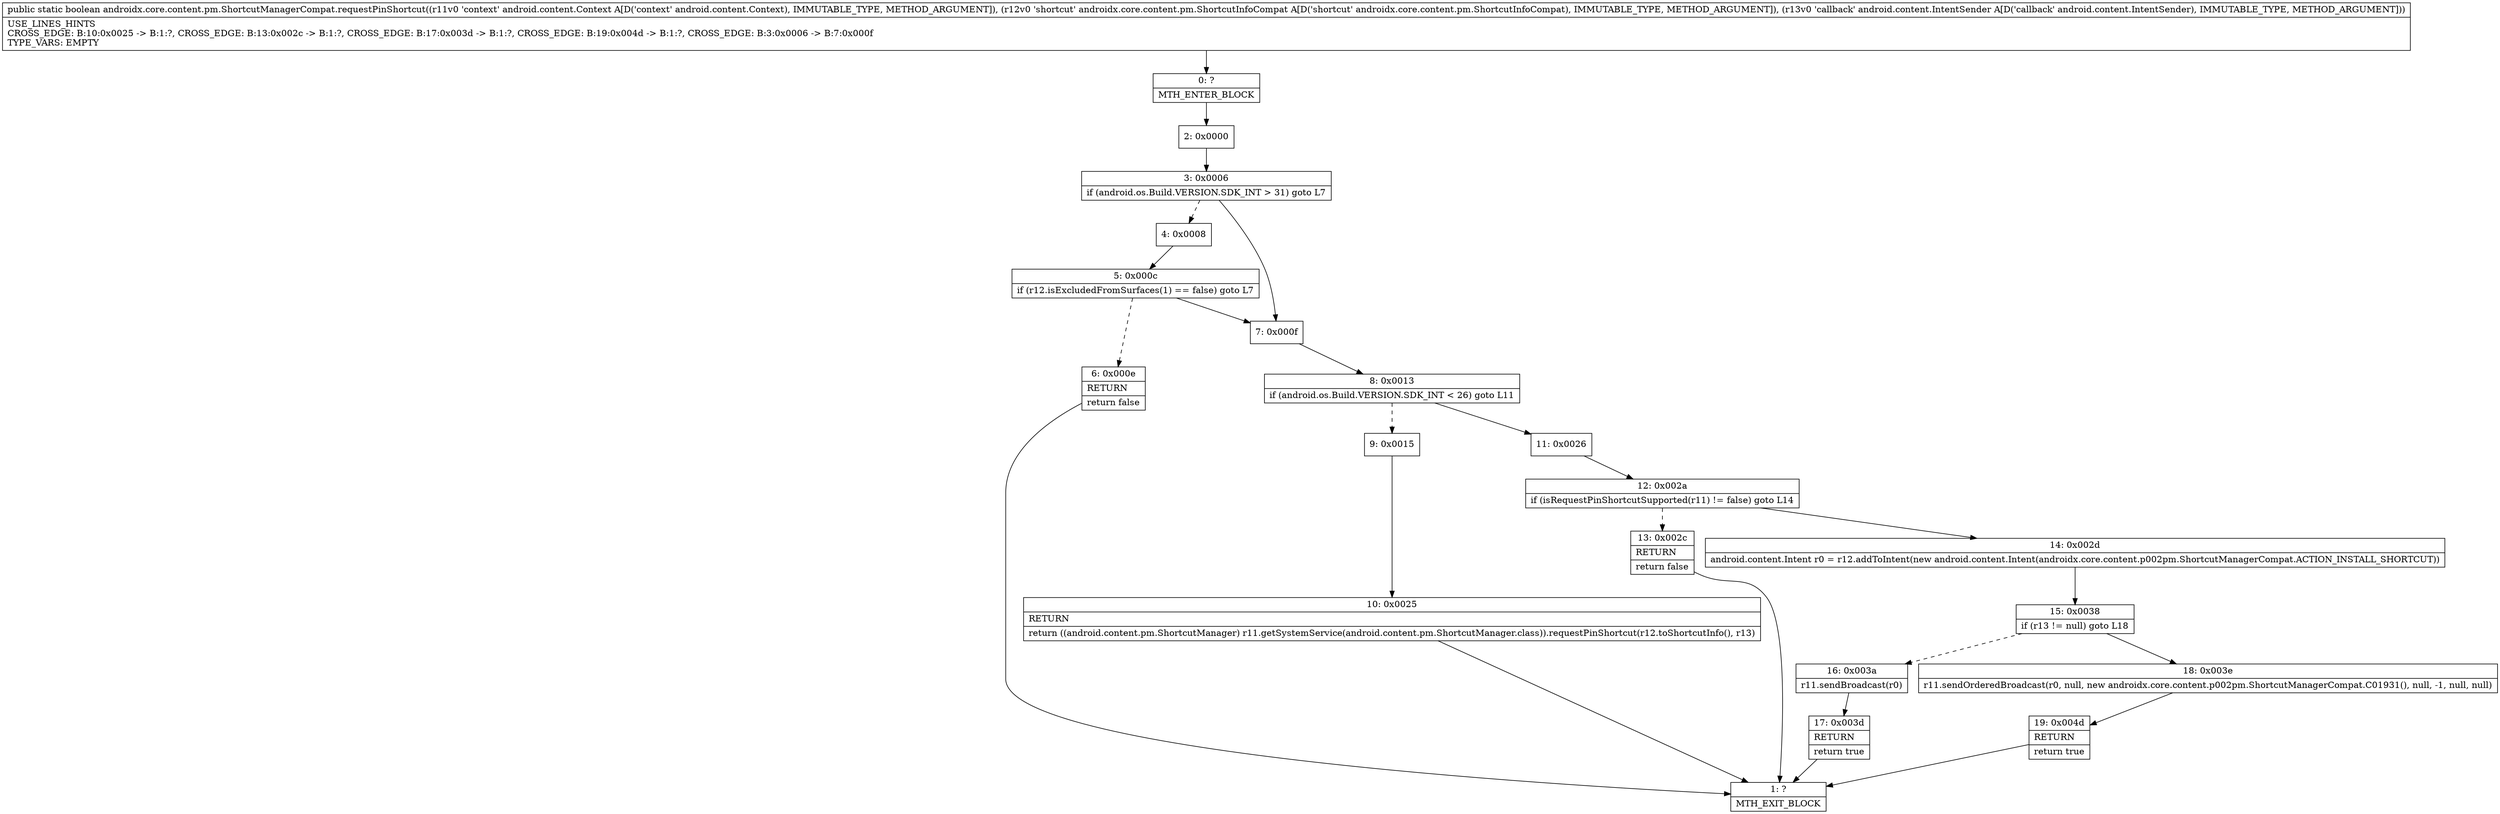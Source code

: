 digraph "CFG forandroidx.core.content.pm.ShortcutManagerCompat.requestPinShortcut(Landroid\/content\/Context;Landroidx\/core\/content\/pm\/ShortcutInfoCompat;Landroid\/content\/IntentSender;)Z" {
Node_0 [shape=record,label="{0\:\ ?|MTH_ENTER_BLOCK\l}"];
Node_2 [shape=record,label="{2\:\ 0x0000}"];
Node_3 [shape=record,label="{3\:\ 0x0006|if (android.os.Build.VERSION.SDK_INT \> 31) goto L7\l}"];
Node_4 [shape=record,label="{4\:\ 0x0008}"];
Node_5 [shape=record,label="{5\:\ 0x000c|if (r12.isExcludedFromSurfaces(1) == false) goto L7\l}"];
Node_6 [shape=record,label="{6\:\ 0x000e|RETURN\l|return false\l}"];
Node_1 [shape=record,label="{1\:\ ?|MTH_EXIT_BLOCK\l}"];
Node_7 [shape=record,label="{7\:\ 0x000f}"];
Node_8 [shape=record,label="{8\:\ 0x0013|if (android.os.Build.VERSION.SDK_INT \< 26) goto L11\l}"];
Node_9 [shape=record,label="{9\:\ 0x0015}"];
Node_10 [shape=record,label="{10\:\ 0x0025|RETURN\l|return ((android.content.pm.ShortcutManager) r11.getSystemService(android.content.pm.ShortcutManager.class)).requestPinShortcut(r12.toShortcutInfo(), r13)\l}"];
Node_11 [shape=record,label="{11\:\ 0x0026}"];
Node_12 [shape=record,label="{12\:\ 0x002a|if (isRequestPinShortcutSupported(r11) != false) goto L14\l}"];
Node_13 [shape=record,label="{13\:\ 0x002c|RETURN\l|return false\l}"];
Node_14 [shape=record,label="{14\:\ 0x002d|android.content.Intent r0 = r12.addToIntent(new android.content.Intent(androidx.core.content.p002pm.ShortcutManagerCompat.ACTION_INSTALL_SHORTCUT))\l}"];
Node_15 [shape=record,label="{15\:\ 0x0038|if (r13 != null) goto L18\l}"];
Node_16 [shape=record,label="{16\:\ 0x003a|r11.sendBroadcast(r0)\l}"];
Node_17 [shape=record,label="{17\:\ 0x003d|RETURN\l|return true\l}"];
Node_18 [shape=record,label="{18\:\ 0x003e|r11.sendOrderedBroadcast(r0, null, new androidx.core.content.p002pm.ShortcutManagerCompat.C01931(), null, \-1, null, null)\l}"];
Node_19 [shape=record,label="{19\:\ 0x004d|RETURN\l|return true\l}"];
MethodNode[shape=record,label="{public static boolean androidx.core.content.pm.ShortcutManagerCompat.requestPinShortcut((r11v0 'context' android.content.Context A[D('context' android.content.Context), IMMUTABLE_TYPE, METHOD_ARGUMENT]), (r12v0 'shortcut' androidx.core.content.pm.ShortcutInfoCompat A[D('shortcut' androidx.core.content.pm.ShortcutInfoCompat), IMMUTABLE_TYPE, METHOD_ARGUMENT]), (r13v0 'callback' android.content.IntentSender A[D('callback' android.content.IntentSender), IMMUTABLE_TYPE, METHOD_ARGUMENT]))  | USE_LINES_HINTS\lCROSS_EDGE: B:10:0x0025 \-\> B:1:?, CROSS_EDGE: B:13:0x002c \-\> B:1:?, CROSS_EDGE: B:17:0x003d \-\> B:1:?, CROSS_EDGE: B:19:0x004d \-\> B:1:?, CROSS_EDGE: B:3:0x0006 \-\> B:7:0x000f\lTYPE_VARS: EMPTY\l}"];
MethodNode -> Node_0;Node_0 -> Node_2;
Node_2 -> Node_3;
Node_3 -> Node_4[style=dashed];
Node_3 -> Node_7;
Node_4 -> Node_5;
Node_5 -> Node_6[style=dashed];
Node_5 -> Node_7;
Node_6 -> Node_1;
Node_7 -> Node_8;
Node_8 -> Node_9[style=dashed];
Node_8 -> Node_11;
Node_9 -> Node_10;
Node_10 -> Node_1;
Node_11 -> Node_12;
Node_12 -> Node_13[style=dashed];
Node_12 -> Node_14;
Node_13 -> Node_1;
Node_14 -> Node_15;
Node_15 -> Node_16[style=dashed];
Node_15 -> Node_18;
Node_16 -> Node_17;
Node_17 -> Node_1;
Node_18 -> Node_19;
Node_19 -> Node_1;
}

